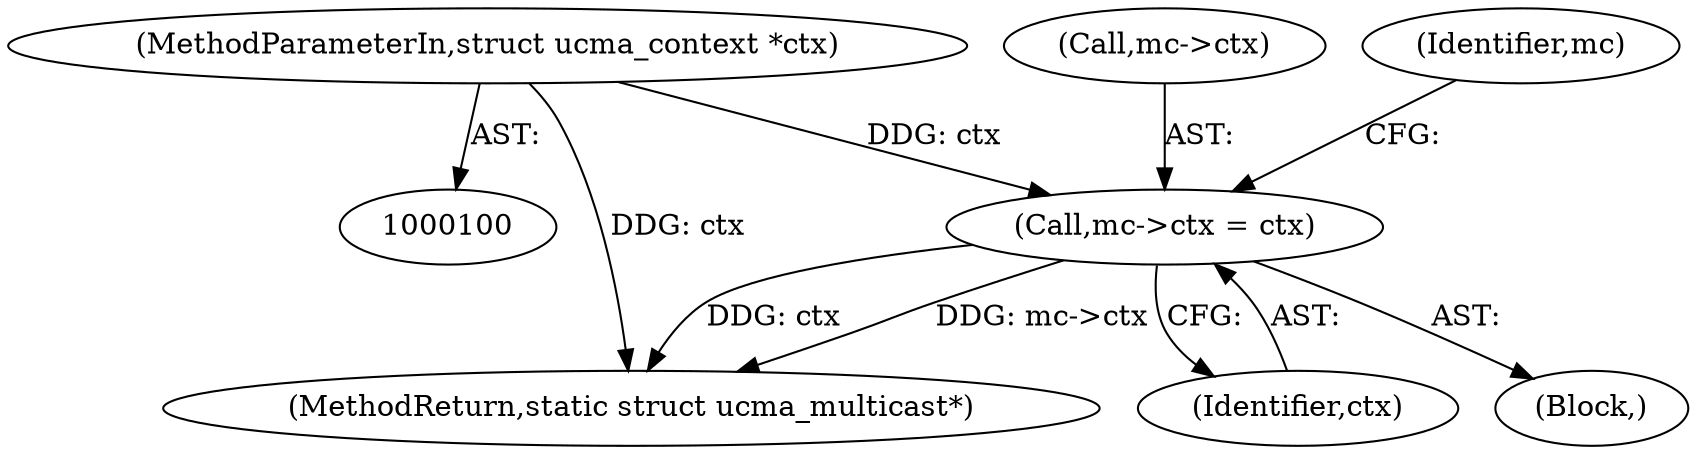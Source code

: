 digraph "0_linux_cb2595c1393b4a5211534e6f0a0fbad369e21ad8@pointer" {
"1000140" [label="(Call,mc->ctx = ctx)"];
"1000101" [label="(MethodParameterIn,struct ucma_context *ctx)"];
"1000140" [label="(Call,mc->ctx = ctx)"];
"1000161" [label="(MethodReturn,static struct ucma_multicast*)"];
"1000144" [label="(Identifier,ctx)"];
"1000102" [label="(Block,)"];
"1000141" [label="(Call,mc->ctx)"];
"1000148" [label="(Identifier,mc)"];
"1000101" [label="(MethodParameterIn,struct ucma_context *ctx)"];
"1000140" -> "1000102"  [label="AST: "];
"1000140" -> "1000144"  [label="CFG: "];
"1000141" -> "1000140"  [label="AST: "];
"1000144" -> "1000140"  [label="AST: "];
"1000148" -> "1000140"  [label="CFG: "];
"1000140" -> "1000161"  [label="DDG: mc->ctx"];
"1000140" -> "1000161"  [label="DDG: ctx"];
"1000101" -> "1000140"  [label="DDG: ctx"];
"1000101" -> "1000100"  [label="AST: "];
"1000101" -> "1000161"  [label="DDG: ctx"];
}

